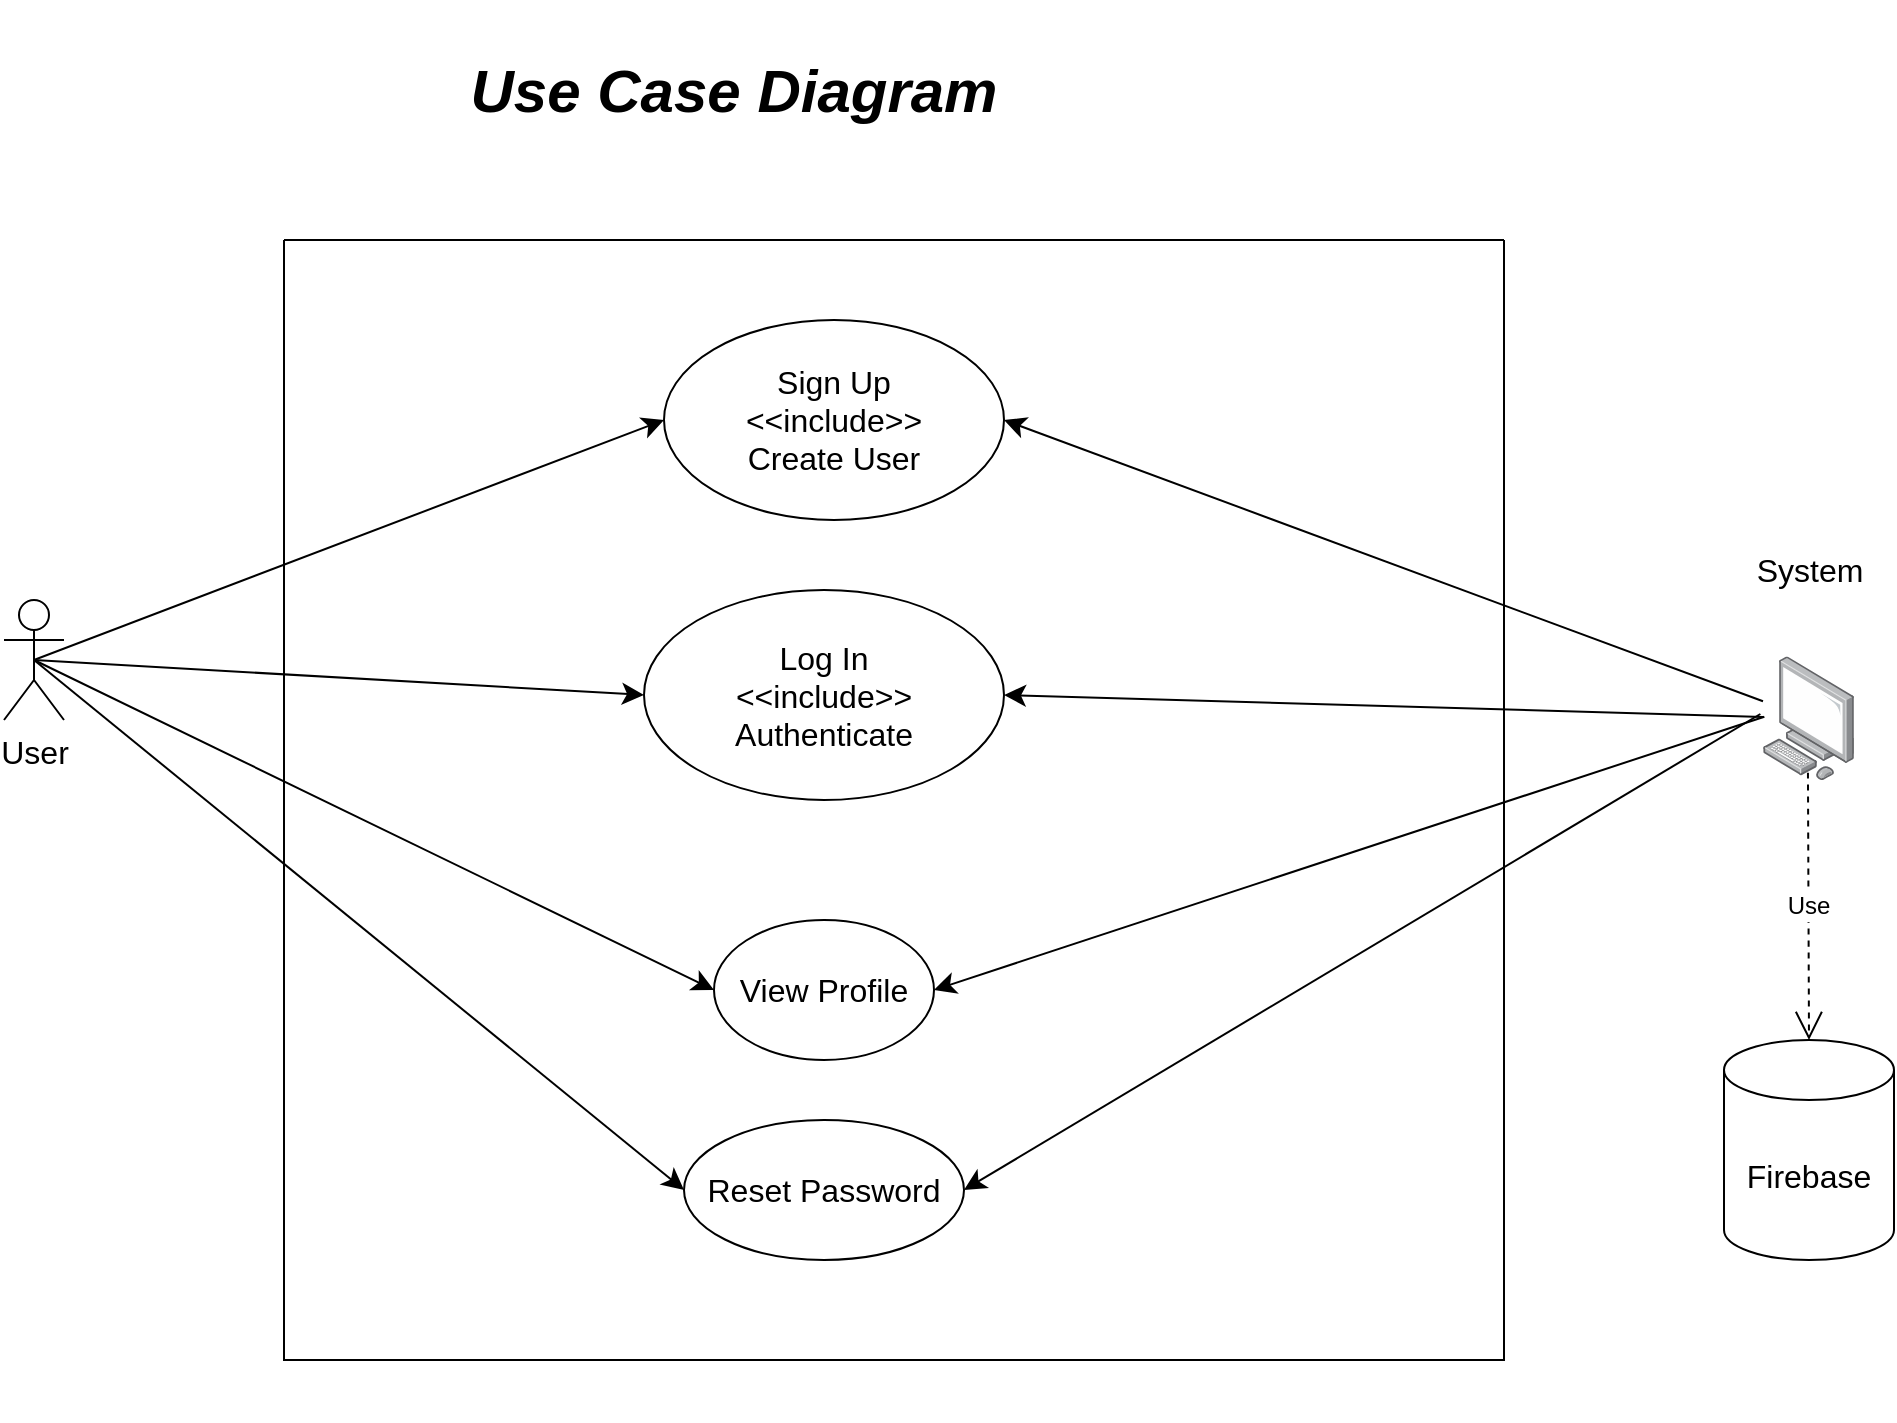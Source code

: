<mxfile version="21.6.8" type="device">
  <diagram name="Page-1" id="0gem_lbOX4iyGkM8qP1z">
    <mxGraphModel dx="1434" dy="975" grid="1" gridSize="10" guides="1" tooltips="1" connect="1" arrows="1" fold="1" page="0" pageScale="1" pageWidth="827" pageHeight="1169" math="0" shadow="0">
      <root>
        <mxCell id="0" />
        <mxCell id="1" parent="0" />
        <mxCell id="fmVho1jy5MZqnftv2fbF-1" value="&lt;font style=&quot;font-size: 30px;&quot;&gt;&lt;i&gt;&lt;b&gt;Use Case Diagram&lt;/b&gt;&lt;/i&gt;&lt;/font&gt;" style="text;html=1;strokeColor=none;fillColor=none;align=center;verticalAlign=middle;whiteSpace=wrap;rounded=0;fontSize=16;" vertex="1" parent="1">
          <mxGeometry x="-25" y="-20" width="380" height="90" as="geometry" />
        </mxCell>
        <mxCell id="fmVho1jy5MZqnftv2fbF-3" value="User" style="shape=umlActor;verticalLabelPosition=bottom;verticalAlign=top;html=1;outlineConnect=0;fontSize=16;" vertex="1" parent="1">
          <mxGeometry x="-200" y="280" width="30" height="60" as="geometry" />
        </mxCell>
        <mxCell id="fmVho1jy5MZqnftv2fbF-7" value="" style="endArrow=classic;html=1;rounded=0;fontSize=12;startSize=8;endSize=8;curved=1;exitX=0.5;exitY=0.5;exitDx=0;exitDy=0;exitPerimeter=0;entryX=0;entryY=0.5;entryDx=0;entryDy=0;" edge="1" parent="1" source="fmVho1jy5MZqnftv2fbF-3" target="fmVho1jy5MZqnftv2fbF-5">
          <mxGeometry width="50" height="50" relative="1" as="geometry">
            <mxPoint x="-170" y="430" as="sourcePoint" />
            <mxPoint x="-120" y="380" as="targetPoint" />
          </mxGeometry>
        </mxCell>
        <mxCell id="fmVho1jy5MZqnftv2fbF-8" value="" style="endArrow=classic;html=1;rounded=0;fontSize=12;startSize=8;endSize=8;curved=1;exitX=0.5;exitY=0.5;exitDx=0;exitDy=0;exitPerimeter=0;entryX=0;entryY=0.5;entryDx=0;entryDy=0;" edge="1" parent="1" source="fmVho1jy5MZqnftv2fbF-3" target="fmVho1jy5MZqnftv2fbF-6">
          <mxGeometry width="50" height="50" relative="1" as="geometry">
            <mxPoint x="-230" y="210" as="sourcePoint" />
            <mxPoint x="-60" y="110" as="targetPoint" />
          </mxGeometry>
        </mxCell>
        <mxCell id="fmVho1jy5MZqnftv2fbF-10" value="Firebase" style="shape=cylinder3;whiteSpace=wrap;html=1;boundedLbl=1;backgroundOutline=1;size=15;fontSize=16;" vertex="1" parent="1">
          <mxGeometry x="660" y="500" width="85" height="110" as="geometry" />
        </mxCell>
        <mxCell id="fmVho1jy5MZqnftv2fbF-11" value="" style="endArrow=classic;html=1;rounded=0;fontSize=12;startSize=8;endSize=8;curved=1;entryX=1;entryY=0.5;entryDx=0;entryDy=0;" edge="1" parent="1" source="fmVho1jy5MZqnftv2fbF-17" target="fmVho1jy5MZqnftv2fbF-5">
          <mxGeometry width="50" height="50" relative="1" as="geometry">
            <mxPoint x="450" y="240" as="sourcePoint" />
            <mxPoint x="210" y="310" as="targetPoint" />
          </mxGeometry>
        </mxCell>
        <mxCell id="fmVho1jy5MZqnftv2fbF-12" value="" style="endArrow=classic;html=1;rounded=0;fontSize=12;startSize=8;endSize=8;curved=1;entryX=1;entryY=0.5;entryDx=0;entryDy=0;" edge="1" parent="1" source="fmVho1jy5MZqnftv2fbF-17" target="fmVho1jy5MZqnftv2fbF-6">
          <mxGeometry width="50" height="50" relative="1" as="geometry">
            <mxPoint x="500" y="280" as="sourcePoint" />
            <mxPoint x="230" y="210" as="targetPoint" />
          </mxGeometry>
        </mxCell>
        <mxCell id="fmVho1jy5MZqnftv2fbF-15" style="edgeStyle=none;curved=1;rounded=0;orthogonalLoop=1;jettySize=auto;html=1;exitX=1;exitY=1;exitDx=0;exitDy=0;fontSize=12;startSize=8;endSize=8;" edge="1" parent="1">
          <mxGeometry relative="1" as="geometry">
            <mxPoint x="440" y="680" as="sourcePoint" />
            <mxPoint x="440" y="680" as="targetPoint" />
          </mxGeometry>
        </mxCell>
        <mxCell id="fmVho1jy5MZqnftv2fbF-16" value="" style="swimlane;startSize=0;fontSize=16;" vertex="1" parent="1">
          <mxGeometry x="-60" y="100" width="610" height="560" as="geometry" />
        </mxCell>
        <mxCell id="fmVho1jy5MZqnftv2fbF-5" value="Sign Up &lt;br&gt;&amp;lt;&amp;lt;include&amp;gt;&amp;gt;&lt;br&gt;Create User" style="ellipse;whiteSpace=wrap;html=1;fontSize=16;" vertex="1" parent="fmVho1jy5MZqnftv2fbF-16">
          <mxGeometry x="190" y="40" width="170" height="100" as="geometry" />
        </mxCell>
        <mxCell id="fmVho1jy5MZqnftv2fbF-6" value="Log In&lt;br&gt;&amp;lt;&amp;lt;include&amp;gt;&amp;gt;&lt;br&gt;Authenticate" style="ellipse;whiteSpace=wrap;html=1;fontSize=16;" vertex="1" parent="fmVho1jy5MZqnftv2fbF-16">
          <mxGeometry x="180" y="175" width="180" height="105" as="geometry" />
        </mxCell>
        <mxCell id="fmVho1jy5MZqnftv2fbF-22" value="View Profile" style="ellipse;whiteSpace=wrap;html=1;fontSize=16;" vertex="1" parent="fmVho1jy5MZqnftv2fbF-16">
          <mxGeometry x="215" y="340" width="110" height="70" as="geometry" />
        </mxCell>
        <mxCell id="fmVho1jy5MZqnftv2fbF-27" value="Reset Password" style="ellipse;whiteSpace=wrap;html=1;fontSize=16;" vertex="1" parent="fmVho1jy5MZqnftv2fbF-16">
          <mxGeometry x="200" y="440" width="140" height="70" as="geometry" />
        </mxCell>
        <mxCell id="fmVho1jy5MZqnftv2fbF-29" value="" style="endArrow=classic;html=1;rounded=0;fontSize=12;startSize=8;endSize=8;curved=1;exitX=0.5;exitY=0.5;exitDx=0;exitDy=0;exitPerimeter=0;entryX=0;entryY=0.5;entryDx=0;entryDy=0;" edge="1" parent="1" source="fmVho1jy5MZqnftv2fbF-3" target="fmVho1jy5MZqnftv2fbF-22">
          <mxGeometry width="50" height="50" relative="1" as="geometry">
            <mxPoint x="-130" y="430" as="sourcePoint" />
            <mxPoint x="-80" y="380" as="targetPoint" />
          </mxGeometry>
        </mxCell>
        <mxCell id="fmVho1jy5MZqnftv2fbF-30" value="" style="endArrow=classic;html=1;rounded=0;fontSize=12;startSize=8;endSize=8;curved=1;exitX=0.5;exitY=0.5;exitDx=0;exitDy=0;exitPerimeter=0;entryX=0;entryY=0.5;entryDx=0;entryDy=0;" edge="1" parent="1" source="fmVho1jy5MZqnftv2fbF-3" target="fmVho1jy5MZqnftv2fbF-27">
          <mxGeometry width="50" height="50" relative="1" as="geometry">
            <mxPoint x="-260" y="440" as="sourcePoint" />
            <mxPoint x="-35" y="535" as="targetPoint" />
          </mxGeometry>
        </mxCell>
        <mxCell id="fmVho1jy5MZqnftv2fbF-31" value="" style="endArrow=classic;html=1;rounded=0;fontSize=12;startSize=8;endSize=8;curved=1;entryX=1;entryY=0.5;entryDx=0;entryDy=0;exitX=0.015;exitY=0.488;exitDx=0;exitDy=0;exitPerimeter=0;" edge="1" parent="1" source="fmVho1jy5MZqnftv2fbF-17" target="fmVho1jy5MZqnftv2fbF-22">
          <mxGeometry width="50" height="50" relative="1" as="geometry">
            <mxPoint x="210" y="410" as="sourcePoint" />
            <mxPoint x="-135" y="450" as="targetPoint" />
          </mxGeometry>
        </mxCell>
        <mxCell id="fmVho1jy5MZqnftv2fbF-32" value="" style="endArrow=classic;html=1;rounded=0;fontSize=12;startSize=8;endSize=8;curved=1;entryX=1;entryY=0.5;entryDx=0;entryDy=0;exitX=-0.029;exitY=0.466;exitDx=0;exitDy=0;exitPerimeter=0;" edge="1" parent="1" source="fmVho1jy5MZqnftv2fbF-17" target="fmVho1jy5MZqnftv2fbF-27">
          <mxGeometry width="50" height="50" relative="1" as="geometry">
            <mxPoint x="170" y="430" as="sourcePoint" />
            <mxPoint x="-175" y="470" as="targetPoint" />
          </mxGeometry>
        </mxCell>
        <mxCell id="fmVho1jy5MZqnftv2fbF-34" value="" style="group" vertex="1" connectable="0" parent="1">
          <mxGeometry x="672.5" y="250" width="60" height="120" as="geometry" />
        </mxCell>
        <mxCell id="fmVho1jy5MZqnftv2fbF-17" value="" style="image;points=[];aspect=fixed;html=1;align=center;shadow=0;dashed=0;image=img/lib/allied_telesis/computer_and_terminals/Personal_Computer.svg;fontSize=16;container=0;" vertex="1" parent="fmVho1jy5MZqnftv2fbF-34">
          <mxGeometry x="7" y="58.2" width="45.6" height="61.8" as="geometry" />
        </mxCell>
        <mxCell id="fmVho1jy5MZqnftv2fbF-18" value="System" style="text;html=1;strokeColor=none;fillColor=none;align=center;verticalAlign=middle;whiteSpace=wrap;rounded=0;fontSize=16;" vertex="1" parent="fmVho1jy5MZqnftv2fbF-34">
          <mxGeometry width="60" height="30" as="geometry" />
        </mxCell>
        <mxCell id="fmVho1jy5MZqnftv2fbF-36" value="Use" style="endArrow=open;endSize=12;dashed=1;html=1;rounded=0;fontSize=12;curved=1;entryX=0.5;entryY=0;entryDx=0;entryDy=0;entryPerimeter=0;exitX=0.493;exitY=0.941;exitDx=0;exitDy=0;exitPerimeter=0;" edge="1" parent="1" source="fmVho1jy5MZqnftv2fbF-17" target="fmVho1jy5MZqnftv2fbF-10">
          <mxGeometry width="160" relative="1" as="geometry">
            <mxPoint x="319.999" y="410.004" as="sourcePoint" />
            <mxPoint x="786.65" y="515.01" as="targetPoint" />
          </mxGeometry>
        </mxCell>
      </root>
    </mxGraphModel>
  </diagram>
</mxfile>
